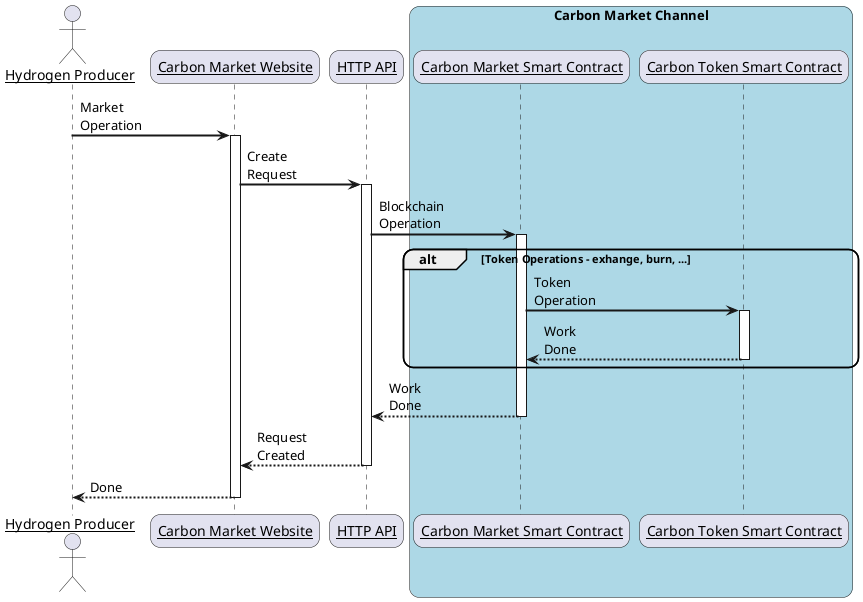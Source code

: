@startuml SequenceNormal
skinparam sequenceArrowThickness 2
skinparam roundcorner 20
skinparam maxmessagesize 60
skinparam sequenceParticipant underline

actor "Hydrogen Producer" as User
participant "Carbon Market Website" as A
participant "HTTP API" as B
box "Carbon Market Channel" #LightBlue
participant "Carbon Market Smart Contract" as C
participant "Carbon Token Smart Contract" as D
end box

User -> A: Market Operation
activate A

A -> B: Create Request
activate B

B -> C: Blockchain Operation
activate C
alt Token Operations - exhange, burn, ...
C -> D: Token Operation
activate D
D --> C: Work Done
deactivate D
end
C --> B: Work Done
deactivate C

B --> A: Request Created
deactivate B

A --> User: Done
deactivate A

@enduml